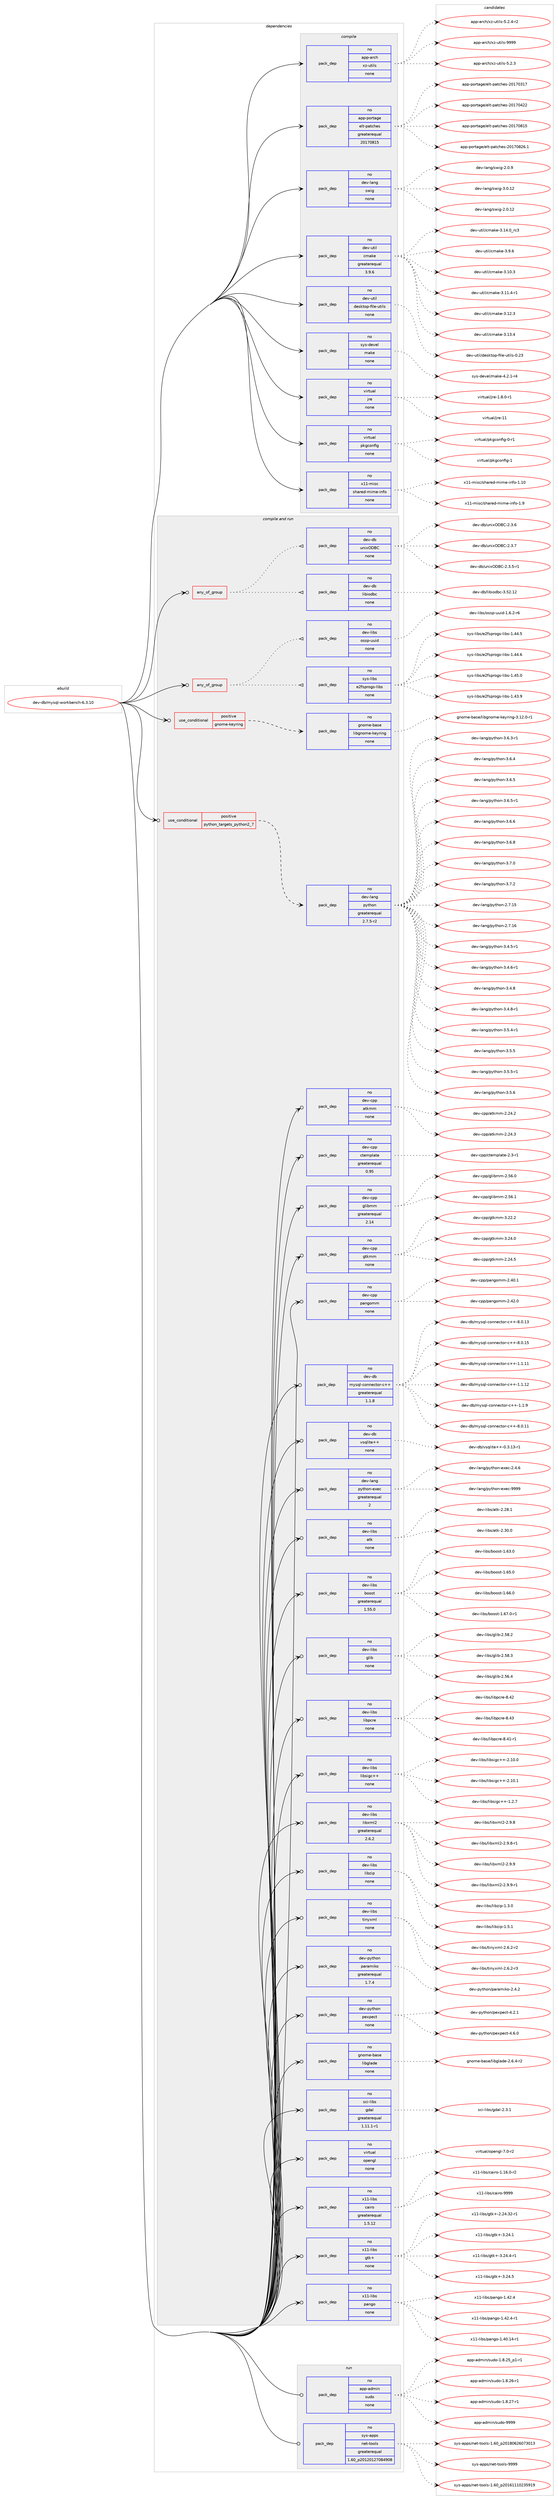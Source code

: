 digraph prolog {

# *************
# Graph options
# *************

newrank=true;
concentrate=true;
compound=true;
graph [rankdir=LR,fontname=Helvetica,fontsize=10,ranksep=1.5];#, ranksep=2.5, nodesep=0.2];
edge  [arrowhead=vee];
node  [fontname=Helvetica,fontsize=10];

# **********
# The ebuild
# **********

subgraph cluster_leftcol {
color=gray;
rank=same;
label=<<i>ebuild</i>>;
id [label="dev-db/mysql-workbench-6.3.10", color=red, width=4, href="../dev-db/mysql-workbench-6.3.10.svg"];
}

# ****************
# The dependencies
# ****************

subgraph cluster_midcol {
color=gray;
label=<<i>dependencies</i>>;
subgraph cluster_compile {
fillcolor="#eeeeee";
style=filled;
label=<<i>compile</i>>;
subgraph pack942203 {
dependency1320580 [label=<<TABLE BORDER="0" CELLBORDER="1" CELLSPACING="0" CELLPADDING="4" WIDTH="220"><TR><TD ROWSPAN="6" CELLPADDING="30">pack_dep</TD></TR><TR><TD WIDTH="110">no</TD></TR><TR><TD>app-arch</TD></TR><TR><TD>xz-utils</TD></TR><TR><TD>none</TD></TR><TR><TD></TD></TR></TABLE>>, shape=none, color=blue];
}
id:e -> dependency1320580:w [weight=20,style="solid",arrowhead="vee"];
subgraph pack942204 {
dependency1320581 [label=<<TABLE BORDER="0" CELLBORDER="1" CELLSPACING="0" CELLPADDING="4" WIDTH="220"><TR><TD ROWSPAN="6" CELLPADDING="30">pack_dep</TD></TR><TR><TD WIDTH="110">no</TD></TR><TR><TD>app-portage</TD></TR><TR><TD>elt-patches</TD></TR><TR><TD>greaterequal</TD></TR><TR><TD>20170815</TD></TR></TABLE>>, shape=none, color=blue];
}
id:e -> dependency1320581:w [weight=20,style="solid",arrowhead="vee"];
subgraph pack942205 {
dependency1320582 [label=<<TABLE BORDER="0" CELLBORDER="1" CELLSPACING="0" CELLPADDING="4" WIDTH="220"><TR><TD ROWSPAN="6" CELLPADDING="30">pack_dep</TD></TR><TR><TD WIDTH="110">no</TD></TR><TR><TD>dev-lang</TD></TR><TR><TD>swig</TD></TR><TR><TD>none</TD></TR><TR><TD></TD></TR></TABLE>>, shape=none, color=blue];
}
id:e -> dependency1320582:w [weight=20,style="solid",arrowhead="vee"];
subgraph pack942206 {
dependency1320583 [label=<<TABLE BORDER="0" CELLBORDER="1" CELLSPACING="0" CELLPADDING="4" WIDTH="220"><TR><TD ROWSPAN="6" CELLPADDING="30">pack_dep</TD></TR><TR><TD WIDTH="110">no</TD></TR><TR><TD>dev-util</TD></TR><TR><TD>cmake</TD></TR><TR><TD>greaterequal</TD></TR><TR><TD>3.9.6</TD></TR></TABLE>>, shape=none, color=blue];
}
id:e -> dependency1320583:w [weight=20,style="solid",arrowhead="vee"];
subgraph pack942207 {
dependency1320584 [label=<<TABLE BORDER="0" CELLBORDER="1" CELLSPACING="0" CELLPADDING="4" WIDTH="220"><TR><TD ROWSPAN="6" CELLPADDING="30">pack_dep</TD></TR><TR><TD WIDTH="110">no</TD></TR><TR><TD>dev-util</TD></TR><TR><TD>desktop-file-utils</TD></TR><TR><TD>none</TD></TR><TR><TD></TD></TR></TABLE>>, shape=none, color=blue];
}
id:e -> dependency1320584:w [weight=20,style="solid",arrowhead="vee"];
subgraph pack942208 {
dependency1320585 [label=<<TABLE BORDER="0" CELLBORDER="1" CELLSPACING="0" CELLPADDING="4" WIDTH="220"><TR><TD ROWSPAN="6" CELLPADDING="30">pack_dep</TD></TR><TR><TD WIDTH="110">no</TD></TR><TR><TD>sys-devel</TD></TR><TR><TD>make</TD></TR><TR><TD>none</TD></TR><TR><TD></TD></TR></TABLE>>, shape=none, color=blue];
}
id:e -> dependency1320585:w [weight=20,style="solid",arrowhead="vee"];
subgraph pack942209 {
dependency1320586 [label=<<TABLE BORDER="0" CELLBORDER="1" CELLSPACING="0" CELLPADDING="4" WIDTH="220"><TR><TD ROWSPAN="6" CELLPADDING="30">pack_dep</TD></TR><TR><TD WIDTH="110">no</TD></TR><TR><TD>virtual</TD></TR><TR><TD>jre</TD></TR><TR><TD>none</TD></TR><TR><TD></TD></TR></TABLE>>, shape=none, color=blue];
}
id:e -> dependency1320586:w [weight=20,style="solid",arrowhead="vee"];
subgraph pack942210 {
dependency1320587 [label=<<TABLE BORDER="0" CELLBORDER="1" CELLSPACING="0" CELLPADDING="4" WIDTH="220"><TR><TD ROWSPAN="6" CELLPADDING="30">pack_dep</TD></TR><TR><TD WIDTH="110">no</TD></TR><TR><TD>virtual</TD></TR><TR><TD>pkgconfig</TD></TR><TR><TD>none</TD></TR><TR><TD></TD></TR></TABLE>>, shape=none, color=blue];
}
id:e -> dependency1320587:w [weight=20,style="solid",arrowhead="vee"];
subgraph pack942211 {
dependency1320588 [label=<<TABLE BORDER="0" CELLBORDER="1" CELLSPACING="0" CELLPADDING="4" WIDTH="220"><TR><TD ROWSPAN="6" CELLPADDING="30">pack_dep</TD></TR><TR><TD WIDTH="110">no</TD></TR><TR><TD>x11-misc</TD></TR><TR><TD>shared-mime-info</TD></TR><TR><TD>none</TD></TR><TR><TD></TD></TR></TABLE>>, shape=none, color=blue];
}
id:e -> dependency1320588:w [weight=20,style="solid",arrowhead="vee"];
}
subgraph cluster_compileandrun {
fillcolor="#eeeeee";
style=filled;
label=<<i>compile and run</i>>;
subgraph any20391 {
dependency1320589 [label=<<TABLE BORDER="0" CELLBORDER="1" CELLSPACING="0" CELLPADDING="4"><TR><TD CELLPADDING="10">any_of_group</TD></TR></TABLE>>, shape=none, color=red];subgraph pack942212 {
dependency1320590 [label=<<TABLE BORDER="0" CELLBORDER="1" CELLSPACING="0" CELLPADDING="4" WIDTH="220"><TR><TD ROWSPAN="6" CELLPADDING="30">pack_dep</TD></TR><TR><TD WIDTH="110">no</TD></TR><TR><TD>dev-db</TD></TR><TR><TD>libiodbc</TD></TR><TR><TD>none</TD></TR><TR><TD></TD></TR></TABLE>>, shape=none, color=blue];
}
dependency1320589:e -> dependency1320590:w [weight=20,style="dotted",arrowhead="oinv"];
subgraph pack942213 {
dependency1320591 [label=<<TABLE BORDER="0" CELLBORDER="1" CELLSPACING="0" CELLPADDING="4" WIDTH="220"><TR><TD ROWSPAN="6" CELLPADDING="30">pack_dep</TD></TR><TR><TD WIDTH="110">no</TD></TR><TR><TD>dev-db</TD></TR><TR><TD>unixODBC</TD></TR><TR><TD>none</TD></TR><TR><TD></TD></TR></TABLE>>, shape=none, color=blue];
}
dependency1320589:e -> dependency1320591:w [weight=20,style="dotted",arrowhead="oinv"];
}
id:e -> dependency1320589:w [weight=20,style="solid",arrowhead="odotvee"];
subgraph any20392 {
dependency1320592 [label=<<TABLE BORDER="0" CELLBORDER="1" CELLSPACING="0" CELLPADDING="4"><TR><TD CELLPADDING="10">any_of_group</TD></TR></TABLE>>, shape=none, color=red];subgraph pack942214 {
dependency1320593 [label=<<TABLE BORDER="0" CELLBORDER="1" CELLSPACING="0" CELLPADDING="4" WIDTH="220"><TR><TD ROWSPAN="6" CELLPADDING="30">pack_dep</TD></TR><TR><TD WIDTH="110">no</TD></TR><TR><TD>sys-libs</TD></TR><TR><TD>e2fsprogs-libs</TD></TR><TR><TD>none</TD></TR><TR><TD></TD></TR></TABLE>>, shape=none, color=blue];
}
dependency1320592:e -> dependency1320593:w [weight=20,style="dotted",arrowhead="oinv"];
subgraph pack942215 {
dependency1320594 [label=<<TABLE BORDER="0" CELLBORDER="1" CELLSPACING="0" CELLPADDING="4" WIDTH="220"><TR><TD ROWSPAN="6" CELLPADDING="30">pack_dep</TD></TR><TR><TD WIDTH="110">no</TD></TR><TR><TD>dev-libs</TD></TR><TR><TD>ossp-uuid</TD></TR><TR><TD>none</TD></TR><TR><TD></TD></TR></TABLE>>, shape=none, color=blue];
}
dependency1320592:e -> dependency1320594:w [weight=20,style="dotted",arrowhead="oinv"];
}
id:e -> dependency1320592:w [weight=20,style="solid",arrowhead="odotvee"];
subgraph cond357436 {
dependency1320595 [label=<<TABLE BORDER="0" CELLBORDER="1" CELLSPACING="0" CELLPADDING="4"><TR><TD ROWSPAN="3" CELLPADDING="10">use_conditional</TD></TR><TR><TD>positive</TD></TR><TR><TD>gnome-keyring</TD></TR></TABLE>>, shape=none, color=red];
subgraph pack942216 {
dependency1320596 [label=<<TABLE BORDER="0" CELLBORDER="1" CELLSPACING="0" CELLPADDING="4" WIDTH="220"><TR><TD ROWSPAN="6" CELLPADDING="30">pack_dep</TD></TR><TR><TD WIDTH="110">no</TD></TR><TR><TD>gnome-base</TD></TR><TR><TD>libgnome-keyring</TD></TR><TR><TD>none</TD></TR><TR><TD></TD></TR></TABLE>>, shape=none, color=blue];
}
dependency1320595:e -> dependency1320596:w [weight=20,style="dashed",arrowhead="vee"];
}
id:e -> dependency1320595:w [weight=20,style="solid",arrowhead="odotvee"];
subgraph cond357437 {
dependency1320597 [label=<<TABLE BORDER="0" CELLBORDER="1" CELLSPACING="0" CELLPADDING="4"><TR><TD ROWSPAN="3" CELLPADDING="10">use_conditional</TD></TR><TR><TD>positive</TD></TR><TR><TD>python_targets_python2_7</TD></TR></TABLE>>, shape=none, color=red];
subgraph pack942217 {
dependency1320598 [label=<<TABLE BORDER="0" CELLBORDER="1" CELLSPACING="0" CELLPADDING="4" WIDTH="220"><TR><TD ROWSPAN="6" CELLPADDING="30">pack_dep</TD></TR><TR><TD WIDTH="110">no</TD></TR><TR><TD>dev-lang</TD></TR><TR><TD>python</TD></TR><TR><TD>greaterequal</TD></TR><TR><TD>2.7.5-r2</TD></TR></TABLE>>, shape=none, color=blue];
}
dependency1320597:e -> dependency1320598:w [weight=20,style="dashed",arrowhead="vee"];
}
id:e -> dependency1320597:w [weight=20,style="solid",arrowhead="odotvee"];
subgraph pack942218 {
dependency1320599 [label=<<TABLE BORDER="0" CELLBORDER="1" CELLSPACING="0" CELLPADDING="4" WIDTH="220"><TR><TD ROWSPAN="6" CELLPADDING="30">pack_dep</TD></TR><TR><TD WIDTH="110">no</TD></TR><TR><TD>dev-cpp</TD></TR><TR><TD>atkmm</TD></TR><TR><TD>none</TD></TR><TR><TD></TD></TR></TABLE>>, shape=none, color=blue];
}
id:e -> dependency1320599:w [weight=20,style="solid",arrowhead="odotvee"];
subgraph pack942219 {
dependency1320600 [label=<<TABLE BORDER="0" CELLBORDER="1" CELLSPACING="0" CELLPADDING="4" WIDTH="220"><TR><TD ROWSPAN="6" CELLPADDING="30">pack_dep</TD></TR><TR><TD WIDTH="110">no</TD></TR><TR><TD>dev-cpp</TD></TR><TR><TD>ctemplate</TD></TR><TR><TD>greaterequal</TD></TR><TR><TD>0.95</TD></TR></TABLE>>, shape=none, color=blue];
}
id:e -> dependency1320600:w [weight=20,style="solid",arrowhead="odotvee"];
subgraph pack942220 {
dependency1320601 [label=<<TABLE BORDER="0" CELLBORDER="1" CELLSPACING="0" CELLPADDING="4" WIDTH="220"><TR><TD ROWSPAN="6" CELLPADDING="30">pack_dep</TD></TR><TR><TD WIDTH="110">no</TD></TR><TR><TD>dev-cpp</TD></TR><TR><TD>glibmm</TD></TR><TR><TD>greaterequal</TD></TR><TR><TD>2.14</TD></TR></TABLE>>, shape=none, color=blue];
}
id:e -> dependency1320601:w [weight=20,style="solid",arrowhead="odotvee"];
subgraph pack942221 {
dependency1320602 [label=<<TABLE BORDER="0" CELLBORDER="1" CELLSPACING="0" CELLPADDING="4" WIDTH="220"><TR><TD ROWSPAN="6" CELLPADDING="30">pack_dep</TD></TR><TR><TD WIDTH="110">no</TD></TR><TR><TD>dev-cpp</TD></TR><TR><TD>gtkmm</TD></TR><TR><TD>none</TD></TR><TR><TD></TD></TR></TABLE>>, shape=none, color=blue];
}
id:e -> dependency1320602:w [weight=20,style="solid",arrowhead="odotvee"];
subgraph pack942222 {
dependency1320603 [label=<<TABLE BORDER="0" CELLBORDER="1" CELLSPACING="0" CELLPADDING="4" WIDTH="220"><TR><TD ROWSPAN="6" CELLPADDING="30">pack_dep</TD></TR><TR><TD WIDTH="110">no</TD></TR><TR><TD>dev-cpp</TD></TR><TR><TD>pangomm</TD></TR><TR><TD>none</TD></TR><TR><TD></TD></TR></TABLE>>, shape=none, color=blue];
}
id:e -> dependency1320603:w [weight=20,style="solid",arrowhead="odotvee"];
subgraph pack942223 {
dependency1320604 [label=<<TABLE BORDER="0" CELLBORDER="1" CELLSPACING="0" CELLPADDING="4" WIDTH="220"><TR><TD ROWSPAN="6" CELLPADDING="30">pack_dep</TD></TR><TR><TD WIDTH="110">no</TD></TR><TR><TD>dev-db</TD></TR><TR><TD>mysql-connector-c++</TD></TR><TR><TD>greaterequal</TD></TR><TR><TD>1.1.8</TD></TR></TABLE>>, shape=none, color=blue];
}
id:e -> dependency1320604:w [weight=20,style="solid",arrowhead="odotvee"];
subgraph pack942224 {
dependency1320605 [label=<<TABLE BORDER="0" CELLBORDER="1" CELLSPACING="0" CELLPADDING="4" WIDTH="220"><TR><TD ROWSPAN="6" CELLPADDING="30">pack_dep</TD></TR><TR><TD WIDTH="110">no</TD></TR><TR><TD>dev-db</TD></TR><TR><TD>vsqlite++</TD></TR><TR><TD>none</TD></TR><TR><TD></TD></TR></TABLE>>, shape=none, color=blue];
}
id:e -> dependency1320605:w [weight=20,style="solid",arrowhead="odotvee"];
subgraph pack942225 {
dependency1320606 [label=<<TABLE BORDER="0" CELLBORDER="1" CELLSPACING="0" CELLPADDING="4" WIDTH="220"><TR><TD ROWSPAN="6" CELLPADDING="30">pack_dep</TD></TR><TR><TD WIDTH="110">no</TD></TR><TR><TD>dev-lang</TD></TR><TR><TD>python-exec</TD></TR><TR><TD>greaterequal</TD></TR><TR><TD>2</TD></TR></TABLE>>, shape=none, color=blue];
}
id:e -> dependency1320606:w [weight=20,style="solid",arrowhead="odotvee"];
subgraph pack942226 {
dependency1320607 [label=<<TABLE BORDER="0" CELLBORDER="1" CELLSPACING="0" CELLPADDING="4" WIDTH="220"><TR><TD ROWSPAN="6" CELLPADDING="30">pack_dep</TD></TR><TR><TD WIDTH="110">no</TD></TR><TR><TD>dev-libs</TD></TR><TR><TD>atk</TD></TR><TR><TD>none</TD></TR><TR><TD></TD></TR></TABLE>>, shape=none, color=blue];
}
id:e -> dependency1320607:w [weight=20,style="solid",arrowhead="odotvee"];
subgraph pack942227 {
dependency1320608 [label=<<TABLE BORDER="0" CELLBORDER="1" CELLSPACING="0" CELLPADDING="4" WIDTH="220"><TR><TD ROWSPAN="6" CELLPADDING="30">pack_dep</TD></TR><TR><TD WIDTH="110">no</TD></TR><TR><TD>dev-libs</TD></TR><TR><TD>boost</TD></TR><TR><TD>greaterequal</TD></TR><TR><TD>1.55.0</TD></TR></TABLE>>, shape=none, color=blue];
}
id:e -> dependency1320608:w [weight=20,style="solid",arrowhead="odotvee"];
subgraph pack942228 {
dependency1320609 [label=<<TABLE BORDER="0" CELLBORDER="1" CELLSPACING="0" CELLPADDING="4" WIDTH="220"><TR><TD ROWSPAN="6" CELLPADDING="30">pack_dep</TD></TR><TR><TD WIDTH="110">no</TD></TR><TR><TD>dev-libs</TD></TR><TR><TD>glib</TD></TR><TR><TD>none</TD></TR><TR><TD></TD></TR></TABLE>>, shape=none, color=blue];
}
id:e -> dependency1320609:w [weight=20,style="solid",arrowhead="odotvee"];
subgraph pack942229 {
dependency1320610 [label=<<TABLE BORDER="0" CELLBORDER="1" CELLSPACING="0" CELLPADDING="4" WIDTH="220"><TR><TD ROWSPAN="6" CELLPADDING="30">pack_dep</TD></TR><TR><TD WIDTH="110">no</TD></TR><TR><TD>dev-libs</TD></TR><TR><TD>libpcre</TD></TR><TR><TD>none</TD></TR><TR><TD></TD></TR></TABLE>>, shape=none, color=blue];
}
id:e -> dependency1320610:w [weight=20,style="solid",arrowhead="odotvee"];
subgraph pack942230 {
dependency1320611 [label=<<TABLE BORDER="0" CELLBORDER="1" CELLSPACING="0" CELLPADDING="4" WIDTH="220"><TR><TD ROWSPAN="6" CELLPADDING="30">pack_dep</TD></TR><TR><TD WIDTH="110">no</TD></TR><TR><TD>dev-libs</TD></TR><TR><TD>libsigc++</TD></TR><TR><TD>none</TD></TR><TR><TD></TD></TR></TABLE>>, shape=none, color=blue];
}
id:e -> dependency1320611:w [weight=20,style="solid",arrowhead="odotvee"];
subgraph pack942231 {
dependency1320612 [label=<<TABLE BORDER="0" CELLBORDER="1" CELLSPACING="0" CELLPADDING="4" WIDTH="220"><TR><TD ROWSPAN="6" CELLPADDING="30">pack_dep</TD></TR><TR><TD WIDTH="110">no</TD></TR><TR><TD>dev-libs</TD></TR><TR><TD>libxml2</TD></TR><TR><TD>greaterequal</TD></TR><TR><TD>2.6.2</TD></TR></TABLE>>, shape=none, color=blue];
}
id:e -> dependency1320612:w [weight=20,style="solid",arrowhead="odotvee"];
subgraph pack942232 {
dependency1320613 [label=<<TABLE BORDER="0" CELLBORDER="1" CELLSPACING="0" CELLPADDING="4" WIDTH="220"><TR><TD ROWSPAN="6" CELLPADDING="30">pack_dep</TD></TR><TR><TD WIDTH="110">no</TD></TR><TR><TD>dev-libs</TD></TR><TR><TD>libzip</TD></TR><TR><TD>none</TD></TR><TR><TD></TD></TR></TABLE>>, shape=none, color=blue];
}
id:e -> dependency1320613:w [weight=20,style="solid",arrowhead="odotvee"];
subgraph pack942233 {
dependency1320614 [label=<<TABLE BORDER="0" CELLBORDER="1" CELLSPACING="0" CELLPADDING="4" WIDTH="220"><TR><TD ROWSPAN="6" CELLPADDING="30">pack_dep</TD></TR><TR><TD WIDTH="110">no</TD></TR><TR><TD>dev-libs</TD></TR><TR><TD>tinyxml</TD></TR><TR><TD>none</TD></TR><TR><TD></TD></TR></TABLE>>, shape=none, color=blue];
}
id:e -> dependency1320614:w [weight=20,style="solid",arrowhead="odotvee"];
subgraph pack942234 {
dependency1320615 [label=<<TABLE BORDER="0" CELLBORDER="1" CELLSPACING="0" CELLPADDING="4" WIDTH="220"><TR><TD ROWSPAN="6" CELLPADDING="30">pack_dep</TD></TR><TR><TD WIDTH="110">no</TD></TR><TR><TD>dev-python</TD></TR><TR><TD>paramiko</TD></TR><TR><TD>greaterequal</TD></TR><TR><TD>1.7.4</TD></TR></TABLE>>, shape=none, color=blue];
}
id:e -> dependency1320615:w [weight=20,style="solid",arrowhead="odotvee"];
subgraph pack942235 {
dependency1320616 [label=<<TABLE BORDER="0" CELLBORDER="1" CELLSPACING="0" CELLPADDING="4" WIDTH="220"><TR><TD ROWSPAN="6" CELLPADDING="30">pack_dep</TD></TR><TR><TD WIDTH="110">no</TD></TR><TR><TD>dev-python</TD></TR><TR><TD>pexpect</TD></TR><TR><TD>none</TD></TR><TR><TD></TD></TR></TABLE>>, shape=none, color=blue];
}
id:e -> dependency1320616:w [weight=20,style="solid",arrowhead="odotvee"];
subgraph pack942236 {
dependency1320617 [label=<<TABLE BORDER="0" CELLBORDER="1" CELLSPACING="0" CELLPADDING="4" WIDTH="220"><TR><TD ROWSPAN="6" CELLPADDING="30">pack_dep</TD></TR><TR><TD WIDTH="110">no</TD></TR><TR><TD>gnome-base</TD></TR><TR><TD>libglade</TD></TR><TR><TD>none</TD></TR><TR><TD></TD></TR></TABLE>>, shape=none, color=blue];
}
id:e -> dependency1320617:w [weight=20,style="solid",arrowhead="odotvee"];
subgraph pack942237 {
dependency1320618 [label=<<TABLE BORDER="0" CELLBORDER="1" CELLSPACING="0" CELLPADDING="4" WIDTH="220"><TR><TD ROWSPAN="6" CELLPADDING="30">pack_dep</TD></TR><TR><TD WIDTH="110">no</TD></TR><TR><TD>sci-libs</TD></TR><TR><TD>gdal</TD></TR><TR><TD>greaterequal</TD></TR><TR><TD>1.11.1-r1</TD></TR></TABLE>>, shape=none, color=blue];
}
id:e -> dependency1320618:w [weight=20,style="solid",arrowhead="odotvee"];
subgraph pack942238 {
dependency1320619 [label=<<TABLE BORDER="0" CELLBORDER="1" CELLSPACING="0" CELLPADDING="4" WIDTH="220"><TR><TD ROWSPAN="6" CELLPADDING="30">pack_dep</TD></TR><TR><TD WIDTH="110">no</TD></TR><TR><TD>virtual</TD></TR><TR><TD>opengl</TD></TR><TR><TD>none</TD></TR><TR><TD></TD></TR></TABLE>>, shape=none, color=blue];
}
id:e -> dependency1320619:w [weight=20,style="solid",arrowhead="odotvee"];
subgraph pack942239 {
dependency1320620 [label=<<TABLE BORDER="0" CELLBORDER="1" CELLSPACING="0" CELLPADDING="4" WIDTH="220"><TR><TD ROWSPAN="6" CELLPADDING="30">pack_dep</TD></TR><TR><TD WIDTH="110">no</TD></TR><TR><TD>x11-libs</TD></TR><TR><TD>cairo</TD></TR><TR><TD>greaterequal</TD></TR><TR><TD>1.5.12</TD></TR></TABLE>>, shape=none, color=blue];
}
id:e -> dependency1320620:w [weight=20,style="solid",arrowhead="odotvee"];
subgraph pack942240 {
dependency1320621 [label=<<TABLE BORDER="0" CELLBORDER="1" CELLSPACING="0" CELLPADDING="4" WIDTH="220"><TR><TD ROWSPAN="6" CELLPADDING="30">pack_dep</TD></TR><TR><TD WIDTH="110">no</TD></TR><TR><TD>x11-libs</TD></TR><TR><TD>gtk+</TD></TR><TR><TD>none</TD></TR><TR><TD></TD></TR></TABLE>>, shape=none, color=blue];
}
id:e -> dependency1320621:w [weight=20,style="solid",arrowhead="odotvee"];
subgraph pack942241 {
dependency1320622 [label=<<TABLE BORDER="0" CELLBORDER="1" CELLSPACING="0" CELLPADDING="4" WIDTH="220"><TR><TD ROWSPAN="6" CELLPADDING="30">pack_dep</TD></TR><TR><TD WIDTH="110">no</TD></TR><TR><TD>x11-libs</TD></TR><TR><TD>pango</TD></TR><TR><TD>none</TD></TR><TR><TD></TD></TR></TABLE>>, shape=none, color=blue];
}
id:e -> dependency1320622:w [weight=20,style="solid",arrowhead="odotvee"];
}
subgraph cluster_run {
fillcolor="#eeeeee";
style=filled;
label=<<i>run</i>>;
subgraph pack942242 {
dependency1320623 [label=<<TABLE BORDER="0" CELLBORDER="1" CELLSPACING="0" CELLPADDING="4" WIDTH="220"><TR><TD ROWSPAN="6" CELLPADDING="30">pack_dep</TD></TR><TR><TD WIDTH="110">no</TD></TR><TR><TD>app-admin</TD></TR><TR><TD>sudo</TD></TR><TR><TD>none</TD></TR><TR><TD></TD></TR></TABLE>>, shape=none, color=blue];
}
id:e -> dependency1320623:w [weight=20,style="solid",arrowhead="odot"];
subgraph pack942243 {
dependency1320624 [label=<<TABLE BORDER="0" CELLBORDER="1" CELLSPACING="0" CELLPADDING="4" WIDTH="220"><TR><TD ROWSPAN="6" CELLPADDING="30">pack_dep</TD></TR><TR><TD WIDTH="110">no</TD></TR><TR><TD>sys-apps</TD></TR><TR><TD>net-tools</TD></TR><TR><TD>greaterequal</TD></TR><TR><TD>1.60_p20120127084908</TD></TR></TABLE>>, shape=none, color=blue];
}
id:e -> dependency1320624:w [weight=20,style="solid",arrowhead="odot"];
}
}

# **************
# The candidates
# **************

subgraph cluster_choices {
rank=same;
color=gray;
label=<<i>candidates</i>>;

subgraph choice942203 {
color=black;
nodesep=1;
choice971121124597114991044712012245117116105108115455346504651 [label="app-arch/xz-utils-5.2.3", color=red, width=4,href="../app-arch/xz-utils-5.2.3.svg"];
choice9711211245971149910447120122451171161051081154553465046524511450 [label="app-arch/xz-utils-5.2.4-r2", color=red, width=4,href="../app-arch/xz-utils-5.2.4-r2.svg"];
choice9711211245971149910447120122451171161051081154557575757 [label="app-arch/xz-utils-9999", color=red, width=4,href="../app-arch/xz-utils-9999.svg"];
dependency1320580:e -> choice971121124597114991044712012245117116105108115455346504651:w [style=dotted,weight="100"];
dependency1320580:e -> choice9711211245971149910447120122451171161051081154553465046524511450:w [style=dotted,weight="100"];
dependency1320580:e -> choice9711211245971149910447120122451171161051081154557575757:w [style=dotted,weight="100"];
}
subgraph choice942204 {
color=black;
nodesep=1;
choice97112112451121111141169710310147101108116451129711699104101115455048495548514955 [label="app-portage/elt-patches-20170317", color=red, width=4,href="../app-portage/elt-patches-20170317.svg"];
choice97112112451121111141169710310147101108116451129711699104101115455048495548525050 [label="app-portage/elt-patches-20170422", color=red, width=4,href="../app-portage/elt-patches-20170422.svg"];
choice97112112451121111141169710310147101108116451129711699104101115455048495548564953 [label="app-portage/elt-patches-20170815", color=red, width=4,href="../app-portage/elt-patches-20170815.svg"];
choice971121124511211111411697103101471011081164511297116991041011154550484955485650544649 [label="app-portage/elt-patches-20170826.1", color=red, width=4,href="../app-portage/elt-patches-20170826.1.svg"];
dependency1320581:e -> choice97112112451121111141169710310147101108116451129711699104101115455048495548514955:w [style=dotted,weight="100"];
dependency1320581:e -> choice97112112451121111141169710310147101108116451129711699104101115455048495548525050:w [style=dotted,weight="100"];
dependency1320581:e -> choice97112112451121111141169710310147101108116451129711699104101115455048495548564953:w [style=dotted,weight="100"];
dependency1320581:e -> choice971121124511211111411697103101471011081164511297116991041011154550484955485650544649:w [style=dotted,weight="100"];
}
subgraph choice942205 {
color=black;
nodesep=1;
choice10010111845108971101034711511910510345504648464950 [label="dev-lang/swig-2.0.12", color=red, width=4,href="../dev-lang/swig-2.0.12.svg"];
choice100101118451089711010347115119105103455046484657 [label="dev-lang/swig-2.0.9", color=red, width=4,href="../dev-lang/swig-2.0.9.svg"];
choice10010111845108971101034711511910510345514648464950 [label="dev-lang/swig-3.0.12", color=red, width=4,href="../dev-lang/swig-3.0.12.svg"];
dependency1320582:e -> choice10010111845108971101034711511910510345504648464950:w [style=dotted,weight="100"];
dependency1320582:e -> choice100101118451089711010347115119105103455046484657:w [style=dotted,weight="100"];
dependency1320582:e -> choice10010111845108971101034711511910510345514648464950:w [style=dotted,weight="100"];
}
subgraph choice942206 {
color=black;
nodesep=1;
choice1001011184511711610510847991099710710145514649484651 [label="dev-util/cmake-3.10.3", color=red, width=4,href="../dev-util/cmake-3.10.3.svg"];
choice10010111845117116105108479910997107101455146494946524511449 [label="dev-util/cmake-3.11.4-r1", color=red, width=4,href="../dev-util/cmake-3.11.4-r1.svg"];
choice1001011184511711610510847991099710710145514649504651 [label="dev-util/cmake-3.12.3", color=red, width=4,href="../dev-util/cmake-3.12.3.svg"];
choice1001011184511711610510847991099710710145514649514652 [label="dev-util/cmake-3.13.4", color=red, width=4,href="../dev-util/cmake-3.13.4.svg"];
choice1001011184511711610510847991099710710145514649524648951149951 [label="dev-util/cmake-3.14.0_rc3", color=red, width=4,href="../dev-util/cmake-3.14.0_rc3.svg"];
choice10010111845117116105108479910997107101455146574654 [label="dev-util/cmake-3.9.6", color=red, width=4,href="../dev-util/cmake-3.9.6.svg"];
dependency1320583:e -> choice1001011184511711610510847991099710710145514649484651:w [style=dotted,weight="100"];
dependency1320583:e -> choice10010111845117116105108479910997107101455146494946524511449:w [style=dotted,weight="100"];
dependency1320583:e -> choice1001011184511711610510847991099710710145514649504651:w [style=dotted,weight="100"];
dependency1320583:e -> choice1001011184511711610510847991099710710145514649514652:w [style=dotted,weight="100"];
dependency1320583:e -> choice1001011184511711610510847991099710710145514649524648951149951:w [style=dotted,weight="100"];
dependency1320583:e -> choice10010111845117116105108479910997107101455146574654:w [style=dotted,weight="100"];
}
subgraph choice942207 {
color=black;
nodesep=1;
choice100101118451171161051084710010111510711611111245102105108101451171161051081154548465051 [label="dev-util/desktop-file-utils-0.23", color=red, width=4,href="../dev-util/desktop-file-utils-0.23.svg"];
dependency1320584:e -> choice100101118451171161051084710010111510711611111245102105108101451171161051081154548465051:w [style=dotted,weight="100"];
}
subgraph choice942208 {
color=black;
nodesep=1;
choice1151211154510010111810110847109971071014552465046494511452 [label="sys-devel/make-4.2.1-r4", color=red, width=4,href="../sys-devel/make-4.2.1-r4.svg"];
dependency1320585:e -> choice1151211154510010111810110847109971071014552465046494511452:w [style=dotted,weight="100"];
}
subgraph choice942209 {
color=black;
nodesep=1;
choice11810511411611797108471061141014549465646484511449 [label="virtual/jre-1.8.0-r1", color=red, width=4,href="../virtual/jre-1.8.0-r1.svg"];
choice1181051141161179710847106114101454949 [label="virtual/jre-11", color=red, width=4,href="../virtual/jre-11.svg"];
dependency1320586:e -> choice11810511411611797108471061141014549465646484511449:w [style=dotted,weight="100"];
dependency1320586:e -> choice1181051141161179710847106114101454949:w [style=dotted,weight="100"];
}
subgraph choice942210 {
color=black;
nodesep=1;
choice11810511411611797108471121071039911111010210510345484511449 [label="virtual/pkgconfig-0-r1", color=red, width=4,href="../virtual/pkgconfig-0-r1.svg"];
choice1181051141161179710847112107103991111101021051034549 [label="virtual/pkgconfig-1", color=red, width=4,href="../virtual/pkgconfig-1.svg"];
dependency1320587:e -> choice11810511411611797108471121071039911111010210510345484511449:w [style=dotted,weight="100"];
dependency1320587:e -> choice1181051141161179710847112107103991111101021051034549:w [style=dotted,weight="100"];
}
subgraph choice942211 {
color=black;
nodesep=1;
choice12049494510910511599471151049711410110045109105109101451051101021114549464948 [label="x11-misc/shared-mime-info-1.10", color=red, width=4,href="../x11-misc/shared-mime-info-1.10.svg"];
choice120494945109105115994711510497114101100451091051091014510511010211145494657 [label="x11-misc/shared-mime-info-1.9", color=red, width=4,href="../x11-misc/shared-mime-info-1.9.svg"];
dependency1320588:e -> choice12049494510910511599471151049711410110045109105109101451051101021114549464948:w [style=dotted,weight="100"];
dependency1320588:e -> choice120494945109105115994711510497114101100451091051091014510511010211145494657:w [style=dotted,weight="100"];
}
subgraph choice942212 {
color=black;
nodesep=1;
choice1001011184510098471081059810511110098994551465350464950 [label="dev-db/libiodbc-3.52.12", color=red, width=4,href="../dev-db/libiodbc-3.52.12.svg"];
dependency1320590:e -> choice1001011184510098471081059810511110098994551465350464950:w [style=dotted,weight="100"];
}
subgraph choice942213 {
color=black;
nodesep=1;
choice100101118451009847117110105120796866674550465146534511449 [label="dev-db/unixODBC-2.3.5-r1", color=red, width=4,href="../dev-db/unixODBC-2.3.5-r1.svg"];
choice10010111845100984711711010512079686667455046514654 [label="dev-db/unixODBC-2.3.6", color=red, width=4,href="../dev-db/unixODBC-2.3.6.svg"];
choice10010111845100984711711010512079686667455046514655 [label="dev-db/unixODBC-2.3.7", color=red, width=4,href="../dev-db/unixODBC-2.3.7.svg"];
dependency1320591:e -> choice100101118451009847117110105120796866674550465146534511449:w [style=dotted,weight="100"];
dependency1320591:e -> choice10010111845100984711711010512079686667455046514654:w [style=dotted,weight="100"];
dependency1320591:e -> choice10010111845100984711711010512079686667455046514655:w [style=dotted,weight="100"];
}
subgraph choice942214 {
color=black;
nodesep=1;
choice11512111545108105981154710150102115112114111103115451081059811545494652514657 [label="sys-libs/e2fsprogs-libs-1.43.9", color=red, width=4,href="../sys-libs/e2fsprogs-libs-1.43.9.svg"];
choice11512111545108105981154710150102115112114111103115451081059811545494652524653 [label="sys-libs/e2fsprogs-libs-1.44.5", color=red, width=4,href="../sys-libs/e2fsprogs-libs-1.44.5.svg"];
choice11512111545108105981154710150102115112114111103115451081059811545494652524654 [label="sys-libs/e2fsprogs-libs-1.44.6", color=red, width=4,href="../sys-libs/e2fsprogs-libs-1.44.6.svg"];
choice11512111545108105981154710150102115112114111103115451081059811545494652534648 [label="sys-libs/e2fsprogs-libs-1.45.0", color=red, width=4,href="../sys-libs/e2fsprogs-libs-1.45.0.svg"];
dependency1320593:e -> choice11512111545108105981154710150102115112114111103115451081059811545494652514657:w [style=dotted,weight="100"];
dependency1320593:e -> choice11512111545108105981154710150102115112114111103115451081059811545494652524653:w [style=dotted,weight="100"];
dependency1320593:e -> choice11512111545108105981154710150102115112114111103115451081059811545494652524654:w [style=dotted,weight="100"];
dependency1320593:e -> choice11512111545108105981154710150102115112114111103115451081059811545494652534648:w [style=dotted,weight="100"];
}
subgraph choice942215 {
color=black;
nodesep=1;
choice100101118451081059811547111115115112451171171051004549465446504511454 [label="dev-libs/ossp-uuid-1.6.2-r6", color=red, width=4,href="../dev-libs/ossp-uuid-1.6.2-r6.svg"];
dependency1320594:e -> choice100101118451081059811547111115115112451171171051004549465446504511454:w [style=dotted,weight="100"];
}
subgraph choice942216 {
color=black;
nodesep=1;
choice103110111109101459897115101471081059810311011110910145107101121114105110103455146495046484511449 [label="gnome-base/libgnome-keyring-3.12.0-r1", color=red, width=4,href="../gnome-base/libgnome-keyring-3.12.0-r1.svg"];
dependency1320596:e -> choice103110111109101459897115101471081059810311011110910145107101121114105110103455146495046484511449:w [style=dotted,weight="100"];
}
subgraph choice942217 {
color=black;
nodesep=1;
choice10010111845108971101034711212111610411111045504655464953 [label="dev-lang/python-2.7.15", color=red, width=4,href="../dev-lang/python-2.7.15.svg"];
choice10010111845108971101034711212111610411111045504655464954 [label="dev-lang/python-2.7.16", color=red, width=4,href="../dev-lang/python-2.7.16.svg"];
choice1001011184510897110103471121211161041111104551465246534511449 [label="dev-lang/python-3.4.5-r1", color=red, width=4,href="../dev-lang/python-3.4.5-r1.svg"];
choice1001011184510897110103471121211161041111104551465246544511449 [label="dev-lang/python-3.4.6-r1", color=red, width=4,href="../dev-lang/python-3.4.6-r1.svg"];
choice100101118451089711010347112121116104111110455146524656 [label="dev-lang/python-3.4.8", color=red, width=4,href="../dev-lang/python-3.4.8.svg"];
choice1001011184510897110103471121211161041111104551465246564511449 [label="dev-lang/python-3.4.8-r1", color=red, width=4,href="../dev-lang/python-3.4.8-r1.svg"];
choice1001011184510897110103471121211161041111104551465346524511449 [label="dev-lang/python-3.5.4-r1", color=red, width=4,href="../dev-lang/python-3.5.4-r1.svg"];
choice100101118451089711010347112121116104111110455146534653 [label="dev-lang/python-3.5.5", color=red, width=4,href="../dev-lang/python-3.5.5.svg"];
choice1001011184510897110103471121211161041111104551465346534511449 [label="dev-lang/python-3.5.5-r1", color=red, width=4,href="../dev-lang/python-3.5.5-r1.svg"];
choice100101118451089711010347112121116104111110455146534654 [label="dev-lang/python-3.5.6", color=red, width=4,href="../dev-lang/python-3.5.6.svg"];
choice1001011184510897110103471121211161041111104551465446514511449 [label="dev-lang/python-3.6.3-r1", color=red, width=4,href="../dev-lang/python-3.6.3-r1.svg"];
choice100101118451089711010347112121116104111110455146544652 [label="dev-lang/python-3.6.4", color=red, width=4,href="../dev-lang/python-3.6.4.svg"];
choice100101118451089711010347112121116104111110455146544653 [label="dev-lang/python-3.6.5", color=red, width=4,href="../dev-lang/python-3.6.5.svg"];
choice1001011184510897110103471121211161041111104551465446534511449 [label="dev-lang/python-3.6.5-r1", color=red, width=4,href="../dev-lang/python-3.6.5-r1.svg"];
choice100101118451089711010347112121116104111110455146544654 [label="dev-lang/python-3.6.6", color=red, width=4,href="../dev-lang/python-3.6.6.svg"];
choice100101118451089711010347112121116104111110455146544656 [label="dev-lang/python-3.6.8", color=red, width=4,href="../dev-lang/python-3.6.8.svg"];
choice100101118451089711010347112121116104111110455146554648 [label="dev-lang/python-3.7.0", color=red, width=4,href="../dev-lang/python-3.7.0.svg"];
choice100101118451089711010347112121116104111110455146554650 [label="dev-lang/python-3.7.2", color=red, width=4,href="../dev-lang/python-3.7.2.svg"];
dependency1320598:e -> choice10010111845108971101034711212111610411111045504655464953:w [style=dotted,weight="100"];
dependency1320598:e -> choice10010111845108971101034711212111610411111045504655464954:w [style=dotted,weight="100"];
dependency1320598:e -> choice1001011184510897110103471121211161041111104551465246534511449:w [style=dotted,weight="100"];
dependency1320598:e -> choice1001011184510897110103471121211161041111104551465246544511449:w [style=dotted,weight="100"];
dependency1320598:e -> choice100101118451089711010347112121116104111110455146524656:w [style=dotted,weight="100"];
dependency1320598:e -> choice1001011184510897110103471121211161041111104551465246564511449:w [style=dotted,weight="100"];
dependency1320598:e -> choice1001011184510897110103471121211161041111104551465346524511449:w [style=dotted,weight="100"];
dependency1320598:e -> choice100101118451089711010347112121116104111110455146534653:w [style=dotted,weight="100"];
dependency1320598:e -> choice1001011184510897110103471121211161041111104551465346534511449:w [style=dotted,weight="100"];
dependency1320598:e -> choice100101118451089711010347112121116104111110455146534654:w [style=dotted,weight="100"];
dependency1320598:e -> choice1001011184510897110103471121211161041111104551465446514511449:w [style=dotted,weight="100"];
dependency1320598:e -> choice100101118451089711010347112121116104111110455146544652:w [style=dotted,weight="100"];
dependency1320598:e -> choice100101118451089711010347112121116104111110455146544653:w [style=dotted,weight="100"];
dependency1320598:e -> choice1001011184510897110103471121211161041111104551465446534511449:w [style=dotted,weight="100"];
dependency1320598:e -> choice100101118451089711010347112121116104111110455146544654:w [style=dotted,weight="100"];
dependency1320598:e -> choice100101118451089711010347112121116104111110455146544656:w [style=dotted,weight="100"];
dependency1320598:e -> choice100101118451089711010347112121116104111110455146554648:w [style=dotted,weight="100"];
dependency1320598:e -> choice100101118451089711010347112121116104111110455146554650:w [style=dotted,weight="100"];
}
subgraph choice942218 {
color=black;
nodesep=1;
choice1001011184599112112479711610710910945504650524650 [label="dev-cpp/atkmm-2.24.2", color=red, width=4,href="../dev-cpp/atkmm-2.24.2.svg"];
choice1001011184599112112479711610710910945504650524651 [label="dev-cpp/atkmm-2.24.3", color=red, width=4,href="../dev-cpp/atkmm-2.24.3.svg"];
dependency1320599:e -> choice1001011184599112112479711610710910945504650524650:w [style=dotted,weight="100"];
dependency1320599:e -> choice1001011184599112112479711610710910945504650524651:w [style=dotted,weight="100"];
}
subgraph choice942219 {
color=black;
nodesep=1;
choice1001011184599112112479911610110911210897116101455046514511449 [label="dev-cpp/ctemplate-2.3-r1", color=red, width=4,href="../dev-cpp/ctemplate-2.3-r1.svg"];
dependency1320600:e -> choice1001011184599112112479911610110911210897116101455046514511449:w [style=dotted,weight="100"];
}
subgraph choice942220 {
color=black;
nodesep=1;
choice1001011184599112112471031081059810910945504653544648 [label="dev-cpp/glibmm-2.56.0", color=red, width=4,href="../dev-cpp/glibmm-2.56.0.svg"];
choice1001011184599112112471031081059810910945504653544649 [label="dev-cpp/glibmm-2.56.1", color=red, width=4,href="../dev-cpp/glibmm-2.56.1.svg"];
dependency1320601:e -> choice1001011184599112112471031081059810910945504653544648:w [style=dotted,weight="100"];
dependency1320601:e -> choice1001011184599112112471031081059810910945504653544649:w [style=dotted,weight="100"];
}
subgraph choice942221 {
color=black;
nodesep=1;
choice10010111845991121124710311610710910945504650524653 [label="dev-cpp/gtkmm-2.24.5", color=red, width=4,href="../dev-cpp/gtkmm-2.24.5.svg"];
choice10010111845991121124710311610710910945514650504650 [label="dev-cpp/gtkmm-3.22.2", color=red, width=4,href="../dev-cpp/gtkmm-3.22.2.svg"];
choice10010111845991121124710311610710910945514650524648 [label="dev-cpp/gtkmm-3.24.0", color=red, width=4,href="../dev-cpp/gtkmm-3.24.0.svg"];
dependency1320602:e -> choice10010111845991121124710311610710910945504650524653:w [style=dotted,weight="100"];
dependency1320602:e -> choice10010111845991121124710311610710910945514650504650:w [style=dotted,weight="100"];
dependency1320602:e -> choice10010111845991121124710311610710910945514650524648:w [style=dotted,weight="100"];
}
subgraph choice942222 {
color=black;
nodesep=1;
choice1001011184599112112471129711010311110910945504652484649 [label="dev-cpp/pangomm-2.40.1", color=red, width=4,href="../dev-cpp/pangomm-2.40.1.svg"];
choice1001011184599112112471129711010311110910945504652504648 [label="dev-cpp/pangomm-2.42.0", color=red, width=4,href="../dev-cpp/pangomm-2.42.0.svg"];
dependency1320603:e -> choice1001011184599112112471129711010311110910945504652484649:w [style=dotted,weight="100"];
dependency1320603:e -> choice1001011184599112112471129711010311110910945504652504648:w [style=dotted,weight="100"];
}
subgraph choice942223 {
color=black;
nodesep=1;
choice1001011184510098471091211151131084599111110110101991161111144599434345494649464949 [label="dev-db/mysql-connector-c++-1.1.11", color=red, width=4,href="../dev-db/mysql-connector-c++-1.1.11.svg"];
choice1001011184510098471091211151131084599111110110101991161111144599434345494649464950 [label="dev-db/mysql-connector-c++-1.1.12", color=red, width=4,href="../dev-db/mysql-connector-c++-1.1.12.svg"];
choice10010111845100984710912111511310845991111101101019911611111445994343454946494657 [label="dev-db/mysql-connector-c++-1.1.9", color=red, width=4,href="../dev-db/mysql-connector-c++-1.1.9.svg"];
choice1001011184510098471091211151131084599111110110101991161111144599434345564648464949 [label="dev-db/mysql-connector-c++-8.0.11", color=red, width=4,href="../dev-db/mysql-connector-c++-8.0.11.svg"];
choice1001011184510098471091211151131084599111110110101991161111144599434345564648464951 [label="dev-db/mysql-connector-c++-8.0.13", color=red, width=4,href="../dev-db/mysql-connector-c++-8.0.13.svg"];
choice1001011184510098471091211151131084599111110110101991161111144599434345564648464953 [label="dev-db/mysql-connector-c++-8.0.15", color=red, width=4,href="../dev-db/mysql-connector-c++-8.0.15.svg"];
dependency1320604:e -> choice1001011184510098471091211151131084599111110110101991161111144599434345494649464949:w [style=dotted,weight="100"];
dependency1320604:e -> choice1001011184510098471091211151131084599111110110101991161111144599434345494649464950:w [style=dotted,weight="100"];
dependency1320604:e -> choice10010111845100984710912111511310845991111101101019911611111445994343454946494657:w [style=dotted,weight="100"];
dependency1320604:e -> choice1001011184510098471091211151131084599111110110101991161111144599434345564648464949:w [style=dotted,weight="100"];
dependency1320604:e -> choice1001011184510098471091211151131084599111110110101991161111144599434345564648464951:w [style=dotted,weight="100"];
dependency1320604:e -> choice1001011184510098471091211151131084599111110110101991161111144599434345564648464953:w [style=dotted,weight="100"];
}
subgraph choice942224 {
color=black;
nodesep=1;
choice1001011184510098471181151131081051161014343454846514649514511449 [label="dev-db/vsqlite++-0.3.13-r1", color=red, width=4,href="../dev-db/vsqlite++-0.3.13-r1.svg"];
dependency1320605:e -> choice1001011184510098471181151131081051161014343454846514649514511449:w [style=dotted,weight="100"];
}
subgraph choice942225 {
color=black;
nodesep=1;
choice1001011184510897110103471121211161041111104510112010199455046524654 [label="dev-lang/python-exec-2.4.6", color=red, width=4,href="../dev-lang/python-exec-2.4.6.svg"];
choice10010111845108971101034711212111610411111045101120101994557575757 [label="dev-lang/python-exec-9999", color=red, width=4,href="../dev-lang/python-exec-9999.svg"];
dependency1320606:e -> choice1001011184510897110103471121211161041111104510112010199455046524654:w [style=dotted,weight="100"];
dependency1320606:e -> choice10010111845108971101034711212111610411111045101120101994557575757:w [style=dotted,weight="100"];
}
subgraph choice942226 {
color=black;
nodesep=1;
choice1001011184510810598115479711610745504650564649 [label="dev-libs/atk-2.28.1", color=red, width=4,href="../dev-libs/atk-2.28.1.svg"];
choice1001011184510810598115479711610745504651484648 [label="dev-libs/atk-2.30.0", color=red, width=4,href="../dev-libs/atk-2.30.0.svg"];
dependency1320607:e -> choice1001011184510810598115479711610745504650564649:w [style=dotted,weight="100"];
dependency1320607:e -> choice1001011184510810598115479711610745504651484648:w [style=dotted,weight="100"];
}
subgraph choice942227 {
color=black;
nodesep=1;
choice1001011184510810598115479811111111511645494654514648 [label="dev-libs/boost-1.63.0", color=red, width=4,href="../dev-libs/boost-1.63.0.svg"];
choice1001011184510810598115479811111111511645494654534648 [label="dev-libs/boost-1.65.0", color=red, width=4,href="../dev-libs/boost-1.65.0.svg"];
choice1001011184510810598115479811111111511645494654544648 [label="dev-libs/boost-1.66.0", color=red, width=4,href="../dev-libs/boost-1.66.0.svg"];
choice10010111845108105981154798111111115116454946545546484511449 [label="dev-libs/boost-1.67.0-r1", color=red, width=4,href="../dev-libs/boost-1.67.0-r1.svg"];
dependency1320608:e -> choice1001011184510810598115479811111111511645494654514648:w [style=dotted,weight="100"];
dependency1320608:e -> choice1001011184510810598115479811111111511645494654534648:w [style=dotted,weight="100"];
dependency1320608:e -> choice1001011184510810598115479811111111511645494654544648:w [style=dotted,weight="100"];
dependency1320608:e -> choice10010111845108105981154798111111115116454946545546484511449:w [style=dotted,weight="100"];
}
subgraph choice942228 {
color=black;
nodesep=1;
choice1001011184510810598115471031081059845504653544652 [label="dev-libs/glib-2.56.4", color=red, width=4,href="../dev-libs/glib-2.56.4.svg"];
choice1001011184510810598115471031081059845504653564650 [label="dev-libs/glib-2.58.2", color=red, width=4,href="../dev-libs/glib-2.58.2.svg"];
choice1001011184510810598115471031081059845504653564651 [label="dev-libs/glib-2.58.3", color=red, width=4,href="../dev-libs/glib-2.58.3.svg"];
dependency1320609:e -> choice1001011184510810598115471031081059845504653544652:w [style=dotted,weight="100"];
dependency1320609:e -> choice1001011184510810598115471031081059845504653564650:w [style=dotted,weight="100"];
dependency1320609:e -> choice1001011184510810598115471031081059845504653564651:w [style=dotted,weight="100"];
}
subgraph choice942229 {
color=black;
nodesep=1;
choice100101118451081059811547108105981129911410145564652494511449 [label="dev-libs/libpcre-8.41-r1", color=red, width=4,href="../dev-libs/libpcre-8.41-r1.svg"];
choice10010111845108105981154710810598112991141014556465250 [label="dev-libs/libpcre-8.42", color=red, width=4,href="../dev-libs/libpcre-8.42.svg"];
choice10010111845108105981154710810598112991141014556465251 [label="dev-libs/libpcre-8.43", color=red, width=4,href="../dev-libs/libpcre-8.43.svg"];
dependency1320610:e -> choice100101118451081059811547108105981129911410145564652494511449:w [style=dotted,weight="100"];
dependency1320610:e -> choice10010111845108105981154710810598112991141014556465250:w [style=dotted,weight="100"];
dependency1320610:e -> choice10010111845108105981154710810598112991141014556465251:w [style=dotted,weight="100"];
}
subgraph choice942230 {
color=black;
nodesep=1;
choice10010111845108105981154710810598115105103994343454946504655 [label="dev-libs/libsigc++-1.2.7", color=red, width=4,href="../dev-libs/libsigc++-1.2.7.svg"];
choice1001011184510810598115471081059811510510399434345504649484648 [label="dev-libs/libsigc++-2.10.0", color=red, width=4,href="../dev-libs/libsigc++-2.10.0.svg"];
choice1001011184510810598115471081059811510510399434345504649484649 [label="dev-libs/libsigc++-2.10.1", color=red, width=4,href="../dev-libs/libsigc++-2.10.1.svg"];
dependency1320611:e -> choice10010111845108105981154710810598115105103994343454946504655:w [style=dotted,weight="100"];
dependency1320611:e -> choice1001011184510810598115471081059811510510399434345504649484648:w [style=dotted,weight="100"];
dependency1320611:e -> choice1001011184510810598115471081059811510510399434345504649484649:w [style=dotted,weight="100"];
}
subgraph choice942231 {
color=black;
nodesep=1;
choice1001011184510810598115471081059812010910850455046574656 [label="dev-libs/libxml2-2.9.8", color=red, width=4,href="../dev-libs/libxml2-2.9.8.svg"];
choice10010111845108105981154710810598120109108504550465746564511449 [label="dev-libs/libxml2-2.9.8-r1", color=red, width=4,href="../dev-libs/libxml2-2.9.8-r1.svg"];
choice1001011184510810598115471081059812010910850455046574657 [label="dev-libs/libxml2-2.9.9", color=red, width=4,href="../dev-libs/libxml2-2.9.9.svg"];
choice10010111845108105981154710810598120109108504550465746574511449 [label="dev-libs/libxml2-2.9.9-r1", color=red, width=4,href="../dev-libs/libxml2-2.9.9-r1.svg"];
dependency1320612:e -> choice1001011184510810598115471081059812010910850455046574656:w [style=dotted,weight="100"];
dependency1320612:e -> choice10010111845108105981154710810598120109108504550465746564511449:w [style=dotted,weight="100"];
dependency1320612:e -> choice1001011184510810598115471081059812010910850455046574657:w [style=dotted,weight="100"];
dependency1320612:e -> choice10010111845108105981154710810598120109108504550465746574511449:w [style=dotted,weight="100"];
}
subgraph choice942232 {
color=black;
nodesep=1;
choice10010111845108105981154710810598122105112454946514648 [label="dev-libs/libzip-1.3.0", color=red, width=4,href="../dev-libs/libzip-1.3.0.svg"];
choice10010111845108105981154710810598122105112454946534649 [label="dev-libs/libzip-1.5.1", color=red, width=4,href="../dev-libs/libzip-1.5.1.svg"];
dependency1320613:e -> choice10010111845108105981154710810598122105112454946514648:w [style=dotted,weight="100"];
dependency1320613:e -> choice10010111845108105981154710810598122105112454946534649:w [style=dotted,weight="100"];
}
subgraph choice942233 {
color=black;
nodesep=1;
choice1001011184510810598115471161051101211201091084550465446504511450 [label="dev-libs/tinyxml-2.6.2-r2", color=red, width=4,href="../dev-libs/tinyxml-2.6.2-r2.svg"];
choice1001011184510810598115471161051101211201091084550465446504511451 [label="dev-libs/tinyxml-2.6.2-r3", color=red, width=4,href="../dev-libs/tinyxml-2.6.2-r3.svg"];
dependency1320614:e -> choice1001011184510810598115471161051101211201091084550465446504511450:w [style=dotted,weight="100"];
dependency1320614:e -> choice1001011184510810598115471161051101211201091084550465446504511451:w [style=dotted,weight="100"];
}
subgraph choice942234 {
color=black;
nodesep=1;
choice10010111845112121116104111110471129711497109105107111455046524650 [label="dev-python/paramiko-2.4.2", color=red, width=4,href="../dev-python/paramiko-2.4.2.svg"];
dependency1320615:e -> choice10010111845112121116104111110471129711497109105107111455046524650:w [style=dotted,weight="100"];
}
subgraph choice942235 {
color=black;
nodesep=1;
choice100101118451121211161041111104711210112011210199116455246504649 [label="dev-python/pexpect-4.2.1", color=red, width=4,href="../dev-python/pexpect-4.2.1.svg"];
choice100101118451121211161041111104711210112011210199116455246544648 [label="dev-python/pexpect-4.6.0", color=red, width=4,href="../dev-python/pexpect-4.6.0.svg"];
dependency1320616:e -> choice100101118451121211161041111104711210112011210199116455246504649:w [style=dotted,weight="100"];
dependency1320616:e -> choice100101118451121211161041111104711210112011210199116455246544648:w [style=dotted,weight="100"];
}
subgraph choice942236 {
color=black;
nodesep=1;
choice1031101111091014598971151014710810598103108971001014550465446524511450 [label="gnome-base/libglade-2.6.4-r2", color=red, width=4,href="../gnome-base/libglade-2.6.4-r2.svg"];
dependency1320617:e -> choice1031101111091014598971151014710810598103108971001014550465446524511450:w [style=dotted,weight="100"];
}
subgraph choice942237 {
color=black;
nodesep=1;
choice1159910545108105981154710310097108455046514649 [label="sci-libs/gdal-2.3.1", color=red, width=4,href="../sci-libs/gdal-2.3.1.svg"];
dependency1320618:e -> choice1159910545108105981154710310097108455046514649:w [style=dotted,weight="100"];
}
subgraph choice942238 {
color=black;
nodesep=1;
choice1181051141161179710847111112101110103108455546484511450 [label="virtual/opengl-7.0-r2", color=red, width=4,href="../virtual/opengl-7.0-r2.svg"];
dependency1320619:e -> choice1181051141161179710847111112101110103108455546484511450:w [style=dotted,weight="100"];
}
subgraph choice942239 {
color=black;
nodesep=1;
choice12049494510810598115479997105114111454946495446484511450 [label="x11-libs/cairo-1.16.0-r2", color=red, width=4,href="../x11-libs/cairo-1.16.0-r2.svg"];
choice120494945108105981154799971051141114557575757 [label="x11-libs/cairo-9999", color=red, width=4,href="../x11-libs/cairo-9999.svg"];
dependency1320620:e -> choice12049494510810598115479997105114111454946495446484511450:w [style=dotted,weight="100"];
dependency1320620:e -> choice120494945108105981154799971051141114557575757:w [style=dotted,weight="100"];
}
subgraph choice942240 {
color=black;
nodesep=1;
choice12049494510810598115471031161074345504650524651504511449 [label="x11-libs/gtk+-2.24.32-r1", color=red, width=4,href="../x11-libs/gtk+-2.24.32-r1.svg"];
choice12049494510810598115471031161074345514650524649 [label="x11-libs/gtk+-3.24.1", color=red, width=4,href="../x11-libs/gtk+-3.24.1.svg"];
choice120494945108105981154710311610743455146505246524511449 [label="x11-libs/gtk+-3.24.4-r1", color=red, width=4,href="../x11-libs/gtk+-3.24.4-r1.svg"];
choice12049494510810598115471031161074345514650524653 [label="x11-libs/gtk+-3.24.5", color=red, width=4,href="../x11-libs/gtk+-3.24.5.svg"];
dependency1320621:e -> choice12049494510810598115471031161074345504650524651504511449:w [style=dotted,weight="100"];
dependency1320621:e -> choice12049494510810598115471031161074345514650524649:w [style=dotted,weight="100"];
dependency1320621:e -> choice120494945108105981154710311610743455146505246524511449:w [style=dotted,weight="100"];
dependency1320621:e -> choice12049494510810598115471031161074345514650524653:w [style=dotted,weight="100"];
}
subgraph choice942241 {
color=black;
nodesep=1;
choice12049494510810598115471129711010311145494652484649524511449 [label="x11-libs/pango-1.40.14-r1", color=red, width=4,href="../x11-libs/pango-1.40.14-r1.svg"];
choice12049494510810598115471129711010311145494652504652 [label="x11-libs/pango-1.42.4", color=red, width=4,href="../x11-libs/pango-1.42.4.svg"];
choice120494945108105981154711297110103111454946525046524511449 [label="x11-libs/pango-1.42.4-r1", color=red, width=4,href="../x11-libs/pango-1.42.4-r1.svg"];
dependency1320622:e -> choice12049494510810598115471129711010311145494652484649524511449:w [style=dotted,weight="100"];
dependency1320622:e -> choice12049494510810598115471129711010311145494652504652:w [style=dotted,weight="100"];
dependency1320622:e -> choice120494945108105981154711297110103111454946525046524511449:w [style=dotted,weight="100"];
}
subgraph choice942242 {
color=black;
nodesep=1;
choice971121124597100109105110471151171001114549465646505395112494511449 [label="app-admin/sudo-1.8.25_p1-r1", color=red, width=4,href="../app-admin/sudo-1.8.25_p1-r1.svg"];
choice97112112459710010910511047115117100111454946564650544511449 [label="app-admin/sudo-1.8.26-r1", color=red, width=4,href="../app-admin/sudo-1.8.26-r1.svg"];
choice97112112459710010910511047115117100111454946564650554511449 [label="app-admin/sudo-1.8.27-r1", color=red, width=4,href="../app-admin/sudo-1.8.27-r1.svg"];
choice971121124597100109105110471151171001114557575757 [label="app-admin/sudo-9999", color=red, width=4,href="../app-admin/sudo-9999.svg"];
dependency1320623:e -> choice971121124597100109105110471151171001114549465646505395112494511449:w [style=dotted,weight="100"];
dependency1320623:e -> choice97112112459710010910511047115117100111454946564650544511449:w [style=dotted,weight="100"];
dependency1320623:e -> choice97112112459710010910511047115117100111454946564650554511449:w [style=dotted,weight="100"];
dependency1320623:e -> choice971121124597100109105110471151171001114557575757:w [style=dotted,weight="100"];
}
subgraph choice942243 {
color=black;
nodesep=1;
choice115121115459711211211547110101116451161111111081154549465448951125048495449494948505153574957 [label="sys-apps/net-tools-1.60_p20161110235919", color=red, width=4,href="../sys-apps/net-tools-1.60_p20161110235919.svg"];
choice115121115459711211211547110101116451161111111081154549465448951125048495648545054485551484951 [label="sys-apps/net-tools-1.60_p20180626073013", color=red, width=4,href="../sys-apps/net-tools-1.60_p20180626073013.svg"];
choice115121115459711211211547110101116451161111111081154557575757 [label="sys-apps/net-tools-9999", color=red, width=4,href="../sys-apps/net-tools-9999.svg"];
dependency1320624:e -> choice115121115459711211211547110101116451161111111081154549465448951125048495449494948505153574957:w [style=dotted,weight="100"];
dependency1320624:e -> choice115121115459711211211547110101116451161111111081154549465448951125048495648545054485551484951:w [style=dotted,weight="100"];
dependency1320624:e -> choice115121115459711211211547110101116451161111111081154557575757:w [style=dotted,weight="100"];
}
}

}
